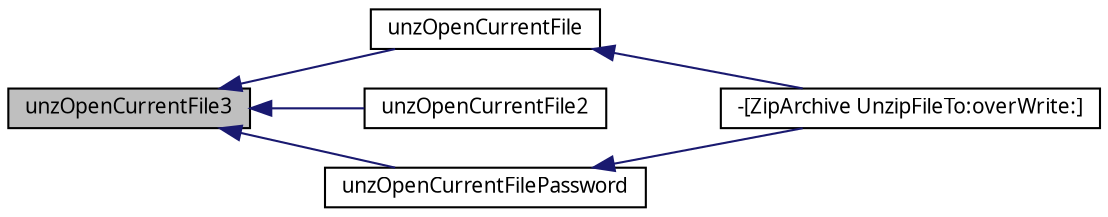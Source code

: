 digraph G
{
  edge [fontname="FreeSans.ttf",fontsize="10",labelfontname="FreeSans.ttf",labelfontsize="10"];
  node [fontname="FreeSans.ttf",fontsize="10",shape=record];
  rankdir=LR;
  Node1 [label="unzOpenCurrentFile3",height=0.2,width=0.4,color="black", fillcolor="grey75", style="filled" fontcolor="black"];
  Node1 -> Node2 [dir=back,color="midnightblue",fontsize="10",style="solid",fontname="FreeSans.ttf"];
  Node2 [label="unzOpenCurrentFile",height=0.2,width=0.4,color="black", fillcolor="white", style="filled",URL="$unzip_8c.html#a65deebb4ecb3ba110c343c21a4cd9a75"];
  Node2 -> Node3 [dir=back,color="midnightblue",fontsize="10",style="solid",fontname="FreeSans.ttf"];
  Node3 [label="-[ZipArchive UnzipFileTo:overWrite:]",height=0.2,width=0.4,color="black", fillcolor="white", style="filled",URL="$interface_zip_archive.html#ad79876ed74b33c3878575e223b7dcd92"];
  Node1 -> Node4 [dir=back,color="midnightblue",fontsize="10",style="solid",fontname="FreeSans.ttf"];
  Node4 [label="unzOpenCurrentFile2",height=0.2,width=0.4,color="black", fillcolor="white", style="filled",URL="$unzip_8c.html#a5881cddc4d4941ff604508ee4a564c25"];
  Node1 -> Node5 [dir=back,color="midnightblue",fontsize="10",style="solid",fontname="FreeSans.ttf"];
  Node5 [label="unzOpenCurrentFilePassword",height=0.2,width=0.4,color="black", fillcolor="white", style="filled",URL="$unzip_8c.html#a0c26b010e6cf7e58cd558426f280fa98"];
  Node5 -> Node3 [dir=back,color="midnightblue",fontsize="10",style="solid",fontname="FreeSans.ttf"];
}
